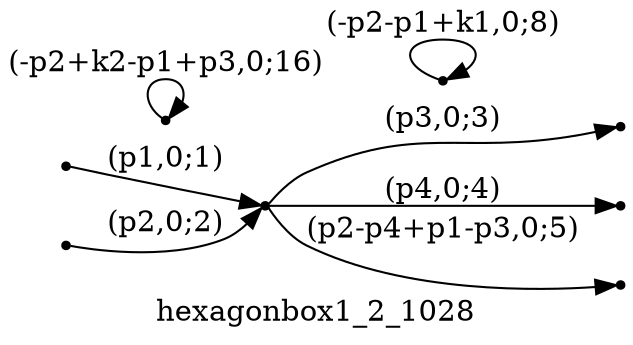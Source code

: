 digraph hexagonbox1_2_1028 {
  label="hexagonbox1_2_1028";
  rankdir="LR";
  subgraph edges {
    -1 -> 1 [label="(p1,0;1)"];
    -2 -> 1 [label="(p2,0;2)"];
    1 -> -3 [label="(p3,0;3)"];
    1 -> -4 [label="(p4,0;4)"];
    1 -> -5 [label="(p2-p4+p1-p3,0;5)"];
    2 -> 2 [label="(-p2-p1+k1,0;8)"];
    3 -> 3 [label="(-p2+k2-p1+p3,0;16)"];
  }
  subgraph incoming { rank="source"; -1; -2; }
  subgraph outgoing { rank="sink"; -3; -4; -5; }
-5 [shape=point];
-4 [shape=point];
-3 [shape=point];
-2 [shape=point];
-1 [shape=point];
1 [shape=point];
2 [shape=point];
3 [shape=point];
}

